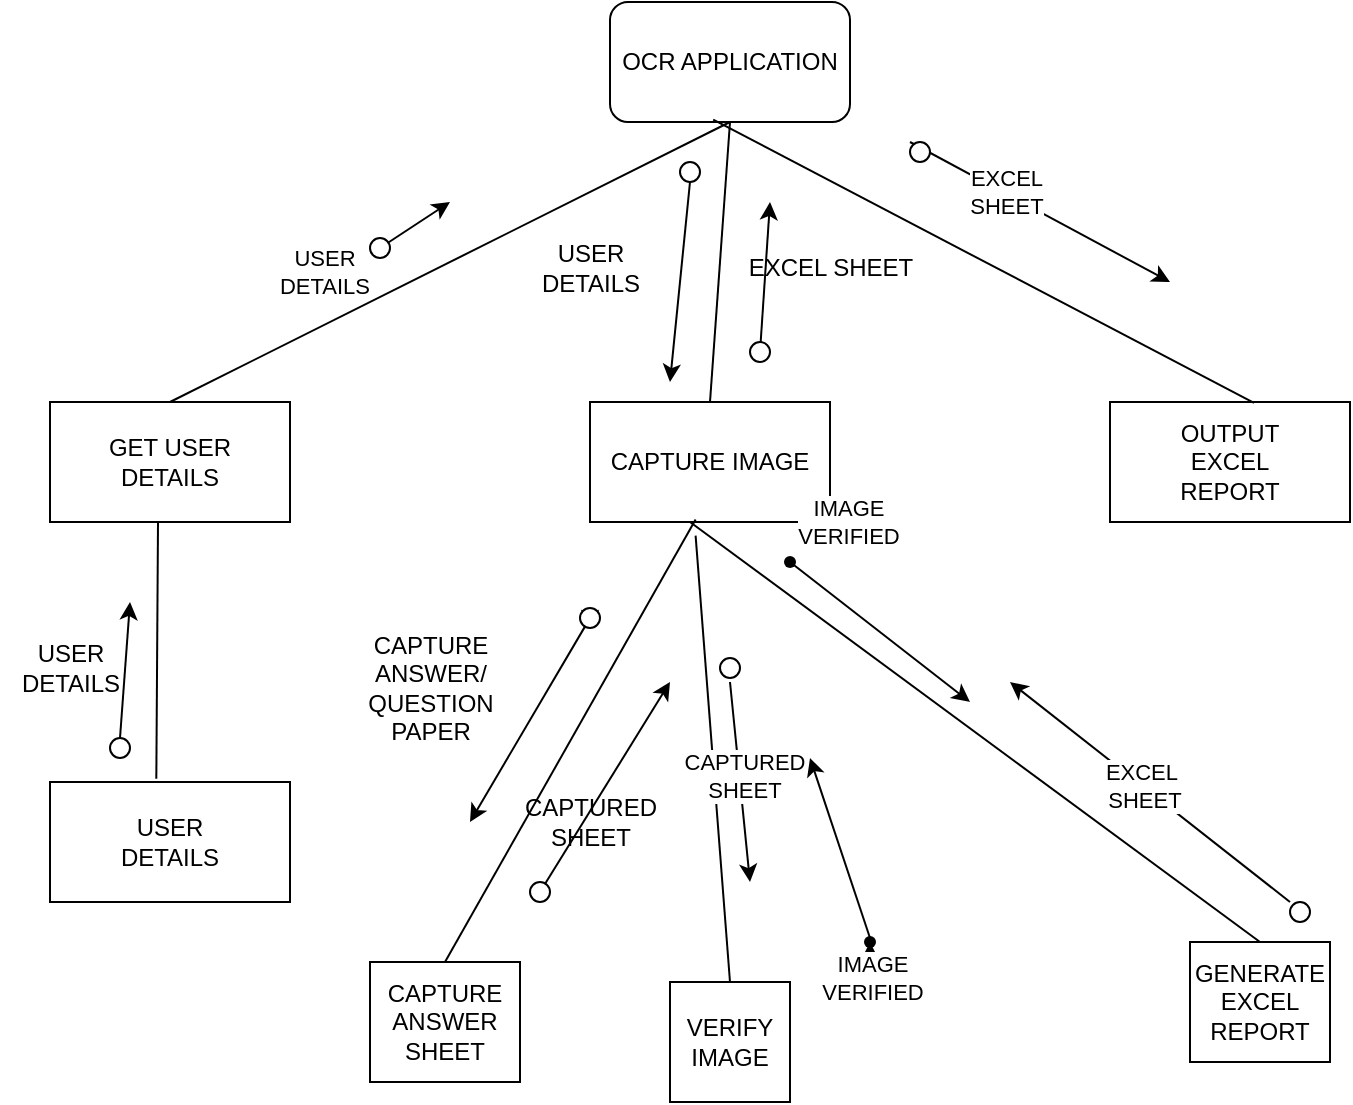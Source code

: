 <mxfile version="24.2.5" type="device">
  <diagram name="Page-1" id="mj_BLXnqH0TJP4dCVhNi">
    <mxGraphModel dx="1290" dy="557" grid="1" gridSize="10" guides="1" tooltips="1" connect="1" arrows="1" fold="1" page="1" pageScale="1" pageWidth="850" pageHeight="1100" math="0" shadow="0">
      <root>
        <mxCell id="0" />
        <mxCell id="1" parent="0" />
        <mxCell id="R-6YJzpoYirbouoizstF-1" value="OCR APPLICATION" style="rounded=1;whiteSpace=wrap;html=1;" parent="1" vertex="1">
          <mxGeometry x="400" y="40" width="120" height="60" as="geometry" />
        </mxCell>
        <mxCell id="R-6YJzpoYirbouoizstF-2" value="GET USER&lt;div&gt;DETAILS&lt;/div&gt;" style="rounded=0;whiteSpace=wrap;html=1;" parent="1" vertex="1">
          <mxGeometry x="120" y="240" width="120" height="60" as="geometry" />
        </mxCell>
        <mxCell id="R-6YJzpoYirbouoizstF-3" value="CAPTURE IMAGE" style="rounded=0;whiteSpace=wrap;html=1;" parent="1" vertex="1">
          <mxGeometry x="390" y="240" width="120" height="60" as="geometry" />
        </mxCell>
        <mxCell id="R-6YJzpoYirbouoizstF-4" value="OUTPUT&lt;div&gt;EXCEL&lt;/div&gt;&lt;div&gt;REPORT&lt;/div&gt;" style="rounded=0;whiteSpace=wrap;html=1;" parent="1" vertex="1">
          <mxGeometry x="650" y="240" width="120" height="60" as="geometry" />
        </mxCell>
        <mxCell id="R-6YJzpoYirbouoizstF-5" value="USER&lt;div&gt;DETAILS&lt;/div&gt;" style="rounded=0;whiteSpace=wrap;html=1;" parent="1" vertex="1">
          <mxGeometry x="120" y="430" width="120" height="60" as="geometry" />
        </mxCell>
        <mxCell id="R-6YJzpoYirbouoizstF-6" value="CAPTURE&lt;div&gt;ANSWER&lt;/div&gt;&lt;div&gt;SHEET&lt;/div&gt;" style="rounded=0;whiteSpace=wrap;html=1;" parent="1" vertex="1">
          <mxGeometry x="280" y="520" width="75" height="60" as="geometry" />
        </mxCell>
        <mxCell id="R-6YJzpoYirbouoizstF-7" value="VERIFY&lt;div&gt;IMAGE&lt;/div&gt;" style="rounded=0;whiteSpace=wrap;html=1;" parent="1" vertex="1">
          <mxGeometry x="430" y="530" width="60" height="60" as="geometry" />
        </mxCell>
        <mxCell id="R-6YJzpoYirbouoizstF-8" value="GENERATE&lt;div&gt;EXCEL&lt;/div&gt;&lt;div&gt;REPORT&lt;/div&gt;" style="rounded=0;whiteSpace=wrap;html=1;" parent="1" vertex="1">
          <mxGeometry x="690" y="510" width="70" height="60" as="geometry" />
        </mxCell>
        <mxCell id="R-6YJzpoYirbouoizstF-9" value="" style="endArrow=none;html=1;rounded=0;entryX=0.5;entryY=1;entryDx=0;entryDy=0;" parent="1" target="R-6YJzpoYirbouoizstF-1" edge="1">
          <mxGeometry width="50" height="50" relative="1" as="geometry">
            <mxPoint x="180" y="240" as="sourcePoint" />
            <mxPoint x="230" y="190" as="targetPoint" />
          </mxGeometry>
        </mxCell>
        <mxCell id="R-6YJzpoYirbouoizstF-10" value="" style="endArrow=none;html=1;rounded=0;exitX=0.6;exitY=0.007;exitDx=0;exitDy=0;exitPerimeter=0;entryX=0.43;entryY=0.98;entryDx=0;entryDy=0;entryPerimeter=0;" parent="1" source="R-6YJzpoYirbouoizstF-4" target="R-6YJzpoYirbouoizstF-1" edge="1">
          <mxGeometry width="50" height="50" relative="1" as="geometry">
            <mxPoint x="415" y="150" as="sourcePoint" />
            <mxPoint x="465" y="100" as="targetPoint" />
          </mxGeometry>
        </mxCell>
        <mxCell id="R-6YJzpoYirbouoizstF-11" value="" style="endArrow=none;html=1;rounded=0;entryX=0.5;entryY=1;entryDx=0;entryDy=0;exitX=0.5;exitY=0;exitDx=0;exitDy=0;" parent="1" source="R-6YJzpoYirbouoizstF-3" target="R-6YJzpoYirbouoizstF-1" edge="1">
          <mxGeometry width="50" height="50" relative="1" as="geometry">
            <mxPoint x="400" y="330" as="sourcePoint" />
            <mxPoint x="450" y="280" as="targetPoint" />
          </mxGeometry>
        </mxCell>
        <mxCell id="R-6YJzpoYirbouoizstF-12" value="" style="endArrow=none;html=1;rounded=0;entryX=0.45;entryY=1.007;entryDx=0;entryDy=0;entryPerimeter=0;exitX=0.443;exitY=-0.027;exitDx=0;exitDy=0;exitPerimeter=0;" parent="1" source="R-6YJzpoYirbouoizstF-5" target="R-6YJzpoYirbouoizstF-2" edge="1">
          <mxGeometry width="50" height="50" relative="1" as="geometry">
            <mxPoint x="170" y="430" as="sourcePoint" />
            <mxPoint x="220" y="380" as="targetPoint" />
          </mxGeometry>
        </mxCell>
        <mxCell id="R-6YJzpoYirbouoizstF-13" value="" style="endArrow=none;html=1;rounded=0;entryX=0.44;entryY=0.98;entryDx=0;entryDy=0;entryPerimeter=0;exitX=0.5;exitY=0;exitDx=0;exitDy=0;" parent="1" source="R-6YJzpoYirbouoizstF-6" target="R-6YJzpoYirbouoizstF-3" edge="1">
          <mxGeometry width="50" height="50" relative="1" as="geometry">
            <mxPoint x="340" y="500" as="sourcePoint" />
            <mxPoint x="390" y="450" as="targetPoint" />
          </mxGeometry>
        </mxCell>
        <mxCell id="R-6YJzpoYirbouoizstF-14" value="" style="endArrow=none;html=1;rounded=0;entryX=0.44;entryY=1.113;entryDx=0;entryDy=0;entryPerimeter=0;exitX=0.5;exitY=0;exitDx=0;exitDy=0;" parent="1" source="R-6YJzpoYirbouoizstF-7" target="R-6YJzpoYirbouoizstF-3" edge="1">
          <mxGeometry width="50" height="50" relative="1" as="geometry">
            <mxPoint x="440" y="490" as="sourcePoint" />
            <mxPoint x="450" y="280" as="targetPoint" />
          </mxGeometry>
        </mxCell>
        <mxCell id="R-6YJzpoYirbouoizstF-15" value="" style="endArrow=none;html=1;rounded=0;exitX=0.5;exitY=0;exitDx=0;exitDy=0;" parent="1" source="R-6YJzpoYirbouoizstF-8" edge="1">
          <mxGeometry width="50" height="50" relative="1" as="geometry">
            <mxPoint x="400" y="330" as="sourcePoint" />
            <mxPoint x="440" y="300" as="targetPoint" />
          </mxGeometry>
        </mxCell>
        <mxCell id="R-6YJzpoYirbouoizstF-16" value="" style="endArrow=classic;html=1;rounded=0;" parent="1" source="itx3VuUe4no70KQSO_nM-4" edge="1">
          <mxGeometry width="50" height="50" relative="1" as="geometry">
            <mxPoint x="250" y="180" as="sourcePoint" />
            <mxPoint x="320" y="140" as="targetPoint" />
          </mxGeometry>
        </mxCell>
        <mxCell id="R-6YJzpoYirbouoizstF-18" value="" style="endArrow=classic;html=1;rounded=0;" parent="1" edge="1">
          <mxGeometry width="50" height="50" relative="1" as="geometry">
            <mxPoint x="550" y="110" as="sourcePoint" />
            <mxPoint x="680" y="180" as="targetPoint" />
          </mxGeometry>
        </mxCell>
        <mxCell id="R-6YJzpoYirbouoizstF-19" value="EXCEL&lt;div&gt;SHEET&lt;/div&gt;" style="edgeLabel;html=1;align=center;verticalAlign=middle;resizable=0;points=[];" parent="R-6YJzpoYirbouoizstF-18" vertex="1" connectable="0">
          <mxGeometry x="-0.273" y="1" relative="1" as="geometry">
            <mxPoint as="offset" />
          </mxGeometry>
        </mxCell>
        <mxCell id="R-6YJzpoYirbouoizstF-20" value="" style="endArrow=classic;html=1;rounded=0;exitX=0.5;exitY=0;exitDx=0;exitDy=0;" parent="1" source="itx3VuUe4no70KQSO_nM-3" edge="1">
          <mxGeometry width="50" height="50" relative="1" as="geometry">
            <mxPoint x="150" y="410" as="sourcePoint" />
            <mxPoint x="160" y="340" as="targetPoint" />
          </mxGeometry>
        </mxCell>
        <mxCell id="R-6YJzpoYirbouoizstF-21" value="USER&lt;div&gt;DETAILS&lt;/div&gt;" style="text;html=1;align=center;verticalAlign=middle;resizable=0;points=[];autosize=1;strokeColor=none;fillColor=none;" parent="1" vertex="1">
          <mxGeometry x="95" y="353" width="70" height="40" as="geometry" />
        </mxCell>
        <mxCell id="R-6YJzpoYirbouoizstF-22" value="" style="endArrow=classic;html=1;rounded=0;" parent="1" edge="1">
          <mxGeometry width="50" height="50" relative="1" as="geometry">
            <mxPoint x="440" y="130" as="sourcePoint" />
            <mxPoint x="430" y="230" as="targetPoint" />
          </mxGeometry>
        </mxCell>
        <mxCell id="R-6YJzpoYirbouoizstF-23" value="USER&lt;div&gt;DETAILS&lt;/div&gt;" style="text;html=1;align=center;verticalAlign=middle;resizable=0;points=[];autosize=1;strokeColor=none;fillColor=none;" parent="1" vertex="1">
          <mxGeometry x="355" y="153" width="70" height="40" as="geometry" />
        </mxCell>
        <mxCell id="R-6YJzpoYirbouoizstF-24" value="" style="endArrow=classic;html=1;rounded=0;" parent="1" source="itx3VuUe4no70KQSO_nM-8" edge="1">
          <mxGeometry width="50" height="50" relative="1" as="geometry">
            <mxPoint x="470" y="220" as="sourcePoint" />
            <mxPoint x="480" y="140" as="targetPoint" />
          </mxGeometry>
        </mxCell>
        <mxCell id="R-6YJzpoYirbouoizstF-25" value="EXCEL SHEET" style="text;html=1;align=center;verticalAlign=middle;resizable=0;points=[];autosize=1;strokeColor=none;fillColor=none;" parent="1" vertex="1">
          <mxGeometry x="455" y="158" width="110" height="30" as="geometry" />
        </mxCell>
        <mxCell id="R-6YJzpoYirbouoizstF-26" value="" style="endArrow=classic;html=1;rounded=0;" parent="1" source="itx3VuUe4no70KQSO_nM-11" edge="1">
          <mxGeometry width="50" height="50" relative="1" as="geometry">
            <mxPoint x="390" y="350" as="sourcePoint" />
            <mxPoint x="330" y="450" as="targetPoint" />
          </mxGeometry>
        </mxCell>
        <mxCell id="R-6YJzpoYirbouoizstF-27" value="CAPTURE&lt;div&gt;ANSWER/&lt;/div&gt;&lt;div&gt;QUESTION&lt;/div&gt;&lt;div&gt;PAPER&lt;/div&gt;" style="text;html=1;align=center;verticalAlign=middle;resizable=0;points=[];autosize=1;strokeColor=none;fillColor=none;" parent="1" vertex="1">
          <mxGeometry x="265" y="348" width="90" height="70" as="geometry" />
        </mxCell>
        <mxCell id="R-6YJzpoYirbouoizstF-28" value="" style="endArrow=classic;html=1;rounded=0;" parent="1" source="itx3VuUe4no70KQSO_nM-13" edge="1">
          <mxGeometry width="50" height="50" relative="1" as="geometry">
            <mxPoint x="360" y="490" as="sourcePoint" />
            <mxPoint x="430" y="380" as="targetPoint" />
          </mxGeometry>
        </mxCell>
        <mxCell id="R-6YJzpoYirbouoizstF-30" value="CAPTURED&lt;div&gt;SHEET&lt;/div&gt;" style="text;html=1;align=center;verticalAlign=middle;resizable=0;points=[];autosize=1;strokeColor=none;fillColor=none;" parent="1" vertex="1">
          <mxGeometry x="345" y="430" width="90" height="40" as="geometry" />
        </mxCell>
        <mxCell id="R-6YJzpoYirbouoizstF-31" value="" style="endArrow=classic;html=1;rounded=0;" parent="1" edge="1">
          <mxGeometry width="50" height="50" relative="1" as="geometry">
            <mxPoint x="460" y="380" as="sourcePoint" />
            <mxPoint x="470" y="480" as="targetPoint" />
          </mxGeometry>
        </mxCell>
        <mxCell id="R-6YJzpoYirbouoizstF-32" value="CAPTURED&lt;div&gt;SHEET&lt;/div&gt;" style="edgeLabel;html=1;align=center;verticalAlign=middle;resizable=0;points=[];" parent="R-6YJzpoYirbouoizstF-31" vertex="1" connectable="0">
          <mxGeometry x="-0.068" y="2" relative="1" as="geometry">
            <mxPoint as="offset" />
          </mxGeometry>
        </mxCell>
        <mxCell id="R-6YJzpoYirbouoizstF-33" value="" style="endArrow=classic;html=1;rounded=0;" parent="1" edge="1">
          <mxGeometry width="50" height="50" relative="1" as="geometry">
            <mxPoint x="530" y="508" as="sourcePoint" />
            <mxPoint x="500" y="418" as="targetPoint" />
          </mxGeometry>
        </mxCell>
        <mxCell id="R-6YJzpoYirbouoizstF-35" value="" style="endArrow=classic;html=1;rounded=0;" parent="1" source="itx3VuUe4no70KQSO_nM-21" edge="1">
          <mxGeometry width="50" height="50" relative="1" as="geometry">
            <mxPoint x="490" y="320" as="sourcePoint" />
            <mxPoint x="580" y="390" as="targetPoint" />
          </mxGeometry>
        </mxCell>
        <mxCell id="R-6YJzpoYirbouoizstF-37" value="" style="endArrow=classic;html=1;rounded=0;" parent="1" edge="1">
          <mxGeometry width="50" height="50" relative="1" as="geometry">
            <mxPoint x="740" y="490" as="sourcePoint" />
            <mxPoint x="600" y="380" as="targetPoint" />
          </mxGeometry>
        </mxCell>
        <mxCell id="R-6YJzpoYirbouoizstF-38" value="EXCEL&amp;nbsp;&lt;div&gt;SHEET&lt;/div&gt;" style="edgeLabel;html=1;align=center;verticalAlign=middle;resizable=0;points=[];" parent="R-6YJzpoYirbouoizstF-37" vertex="1" connectable="0">
          <mxGeometry x="0.048" relative="1" as="geometry">
            <mxPoint as="offset" />
          </mxGeometry>
        </mxCell>
        <mxCell id="itx3VuUe4no70KQSO_nM-3" value="" style="ellipse;whiteSpace=wrap;html=1;aspect=fixed;" parent="1" vertex="1">
          <mxGeometry x="150" y="408" width="10" height="10" as="geometry" />
        </mxCell>
        <mxCell id="itx3VuUe4no70KQSO_nM-5" value="" style="endArrow=classic;html=1;rounded=0;" parent="1" target="itx3VuUe4no70KQSO_nM-4" edge="1">
          <mxGeometry width="50" height="50" relative="1" as="geometry">
            <mxPoint x="250" y="180" as="sourcePoint" />
            <mxPoint x="320" y="140" as="targetPoint" />
          </mxGeometry>
        </mxCell>
        <mxCell id="itx3VuUe4no70KQSO_nM-6" value="USER&lt;div&gt;DETAILS&lt;/div&gt;" style="edgeLabel;html=1;align=center;verticalAlign=middle;resizable=0;points=[];" parent="itx3VuUe4no70KQSO_nM-5" vertex="1" connectable="0">
          <mxGeometry x="-0.495" y="2" relative="1" as="geometry">
            <mxPoint as="offset" />
          </mxGeometry>
        </mxCell>
        <mxCell id="itx3VuUe4no70KQSO_nM-4" value="" style="ellipse;whiteSpace=wrap;html=1;aspect=fixed;" parent="1" vertex="1">
          <mxGeometry x="280" y="158" width="10" height="10" as="geometry" />
        </mxCell>
        <mxCell id="itx3VuUe4no70KQSO_nM-7" value="" style="ellipse;whiteSpace=wrap;html=1;aspect=fixed;" parent="1" vertex="1">
          <mxGeometry x="435" y="120" width="10" height="10" as="geometry" />
        </mxCell>
        <mxCell id="itx3VuUe4no70KQSO_nM-8" value="" style="ellipse;whiteSpace=wrap;html=1;aspect=fixed;" parent="1" vertex="1">
          <mxGeometry x="470" y="210" width="10" height="10" as="geometry" />
        </mxCell>
        <mxCell id="itx3VuUe4no70KQSO_nM-10" value="" style="ellipse;whiteSpace=wrap;html=1;aspect=fixed;" parent="1" vertex="1">
          <mxGeometry x="550" y="110" width="10" height="10" as="geometry" />
        </mxCell>
        <mxCell id="itx3VuUe4no70KQSO_nM-12" value="" style="endArrow=classic;html=1;rounded=0;" parent="1" target="itx3VuUe4no70KQSO_nM-11" edge="1">
          <mxGeometry width="50" height="50" relative="1" as="geometry">
            <mxPoint x="390" y="350" as="sourcePoint" />
            <mxPoint x="330" y="450" as="targetPoint" />
          </mxGeometry>
        </mxCell>
        <mxCell id="itx3VuUe4no70KQSO_nM-11" value="" style="ellipse;whiteSpace=wrap;html=1;aspect=fixed;" parent="1" vertex="1">
          <mxGeometry x="385" y="343" width="10" height="10" as="geometry" />
        </mxCell>
        <mxCell id="itx3VuUe4no70KQSO_nM-13" value="" style="ellipse;whiteSpace=wrap;html=1;aspect=fixed;" parent="1" vertex="1">
          <mxGeometry x="360" y="480" width="10" height="10" as="geometry" />
        </mxCell>
        <mxCell id="itx3VuUe4no70KQSO_nM-16" value="" style="ellipse;whiteSpace=wrap;html=1;aspect=fixed;" parent="1" vertex="1">
          <mxGeometry x="455" y="368" width="10" height="10" as="geometry" />
        </mxCell>
        <mxCell id="itx3VuUe4no70KQSO_nM-18" value="" style="endArrow=classic;html=1;rounded=0;" parent="1" target="itx3VuUe4no70KQSO_nM-17" edge="1">
          <mxGeometry width="50" height="50" relative="1" as="geometry">
            <mxPoint x="530" y="540" as="sourcePoint" />
            <mxPoint x="500" y="440" as="targetPoint" />
          </mxGeometry>
        </mxCell>
        <mxCell id="itx3VuUe4no70KQSO_nM-19" value="IMAGE&lt;div&gt;VERIFIED&lt;/div&gt;" style="edgeLabel;html=1;align=center;verticalAlign=middle;resizable=0;points=[];" parent="itx3VuUe4no70KQSO_nM-18" vertex="1" connectable="0">
          <mxGeometry x="-0.212" y="-1" relative="1" as="geometry">
            <mxPoint as="offset" />
          </mxGeometry>
        </mxCell>
        <mxCell id="itx3VuUe4no70KQSO_nM-17" value="" style="shape=waypoint;sketch=0;fillStyle=solid;size=6;pointerEvents=1;points=[];fillColor=none;resizable=0;rotatable=0;perimeter=centerPerimeter;snapToPoint=1;" parent="1" vertex="1">
          <mxGeometry x="520" y="500" width="20" height="20" as="geometry" />
        </mxCell>
        <mxCell id="itx3VuUe4no70KQSO_nM-22" value="" style="endArrow=classic;html=1;rounded=0;" parent="1" target="itx3VuUe4no70KQSO_nM-21" edge="1">
          <mxGeometry width="50" height="50" relative="1" as="geometry">
            <mxPoint x="490" y="320" as="sourcePoint" />
            <mxPoint x="580" y="390" as="targetPoint" />
          </mxGeometry>
        </mxCell>
        <mxCell id="itx3VuUe4no70KQSO_nM-23" value="IMAGE&lt;div&gt;VERIFIED&lt;/div&gt;" style="edgeLabel;html=1;align=center;verticalAlign=middle;resizable=0;points=[];" parent="itx3VuUe4no70KQSO_nM-22" vertex="1" connectable="0">
          <mxGeometry x="-0.245" y="-4" relative="1" as="geometry">
            <mxPoint x="29" y="-20" as="offset" />
          </mxGeometry>
        </mxCell>
        <mxCell id="itx3VuUe4no70KQSO_nM-21" value="" style="shape=waypoint;sketch=0;fillStyle=solid;size=6;pointerEvents=1;points=[];fillColor=none;resizable=0;rotatable=0;perimeter=centerPerimeter;snapToPoint=1;" parent="1" vertex="1">
          <mxGeometry x="480" y="310" width="20" height="20" as="geometry" />
        </mxCell>
        <mxCell id="itx3VuUe4no70KQSO_nM-24" value="" style="ellipse;whiteSpace=wrap;html=1;aspect=fixed;" parent="1" vertex="1">
          <mxGeometry x="740" y="490" width="10" height="10" as="geometry" />
        </mxCell>
      </root>
    </mxGraphModel>
  </diagram>
</mxfile>

